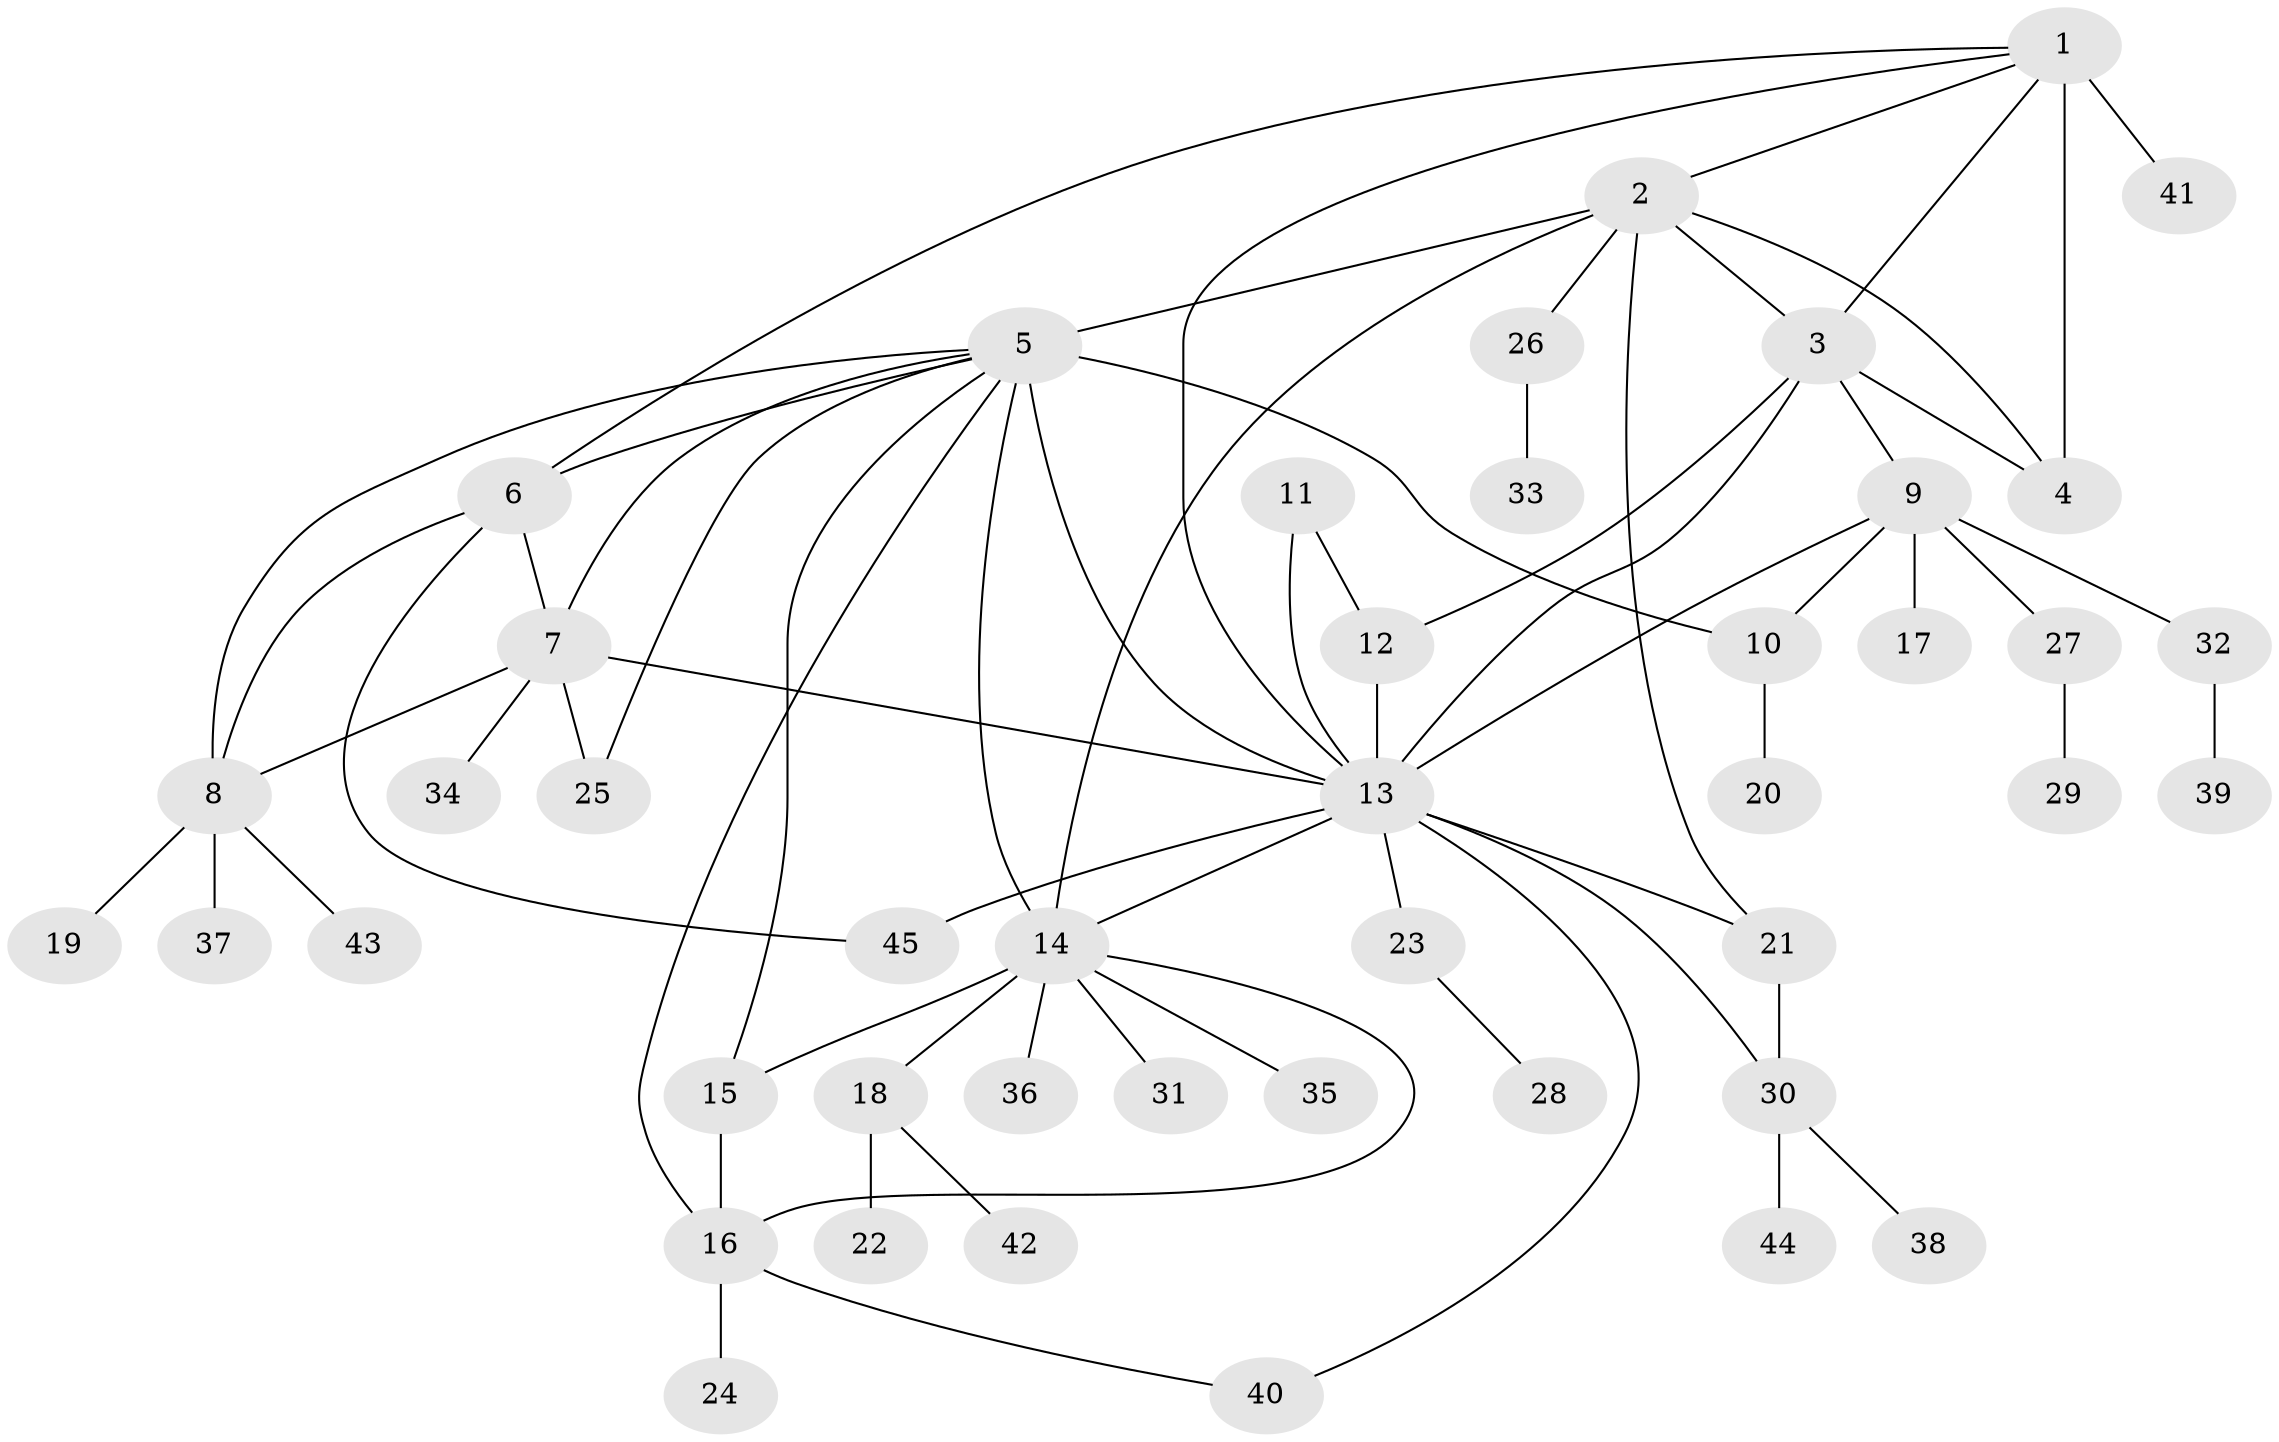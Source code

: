 // original degree distribution, {5: 0.06741573033707865, 9: 0.011235955056179775, 6: 0.0449438202247191, 11: 0.033707865168539325, 7: 0.033707865168539325, 3: 0.0449438202247191, 4: 0.02247191011235955, 10: 0.011235955056179775, 8: 0.011235955056179775, 2: 0.21348314606741572, 1: 0.5056179775280899}
// Generated by graph-tools (version 1.1) at 2025/52/03/04/25 22:52:34]
// undirected, 45 vertices, 68 edges
graph export_dot {
  node [color=gray90,style=filled];
  1;
  2;
  3;
  4;
  5;
  6;
  7;
  8;
  9;
  10;
  11;
  12;
  13;
  14;
  15;
  16;
  17;
  18;
  19;
  20;
  21;
  22;
  23;
  24;
  25;
  26;
  27;
  28;
  29;
  30;
  31;
  32;
  33;
  34;
  35;
  36;
  37;
  38;
  39;
  40;
  41;
  42;
  43;
  44;
  45;
  1 -- 2 [weight=1.0];
  1 -- 3 [weight=1.0];
  1 -- 4 [weight=8.0];
  1 -- 6 [weight=1.0];
  1 -- 13 [weight=1.0];
  1 -- 41 [weight=1.0];
  2 -- 3 [weight=1.0];
  2 -- 4 [weight=1.0];
  2 -- 5 [weight=1.0];
  2 -- 14 [weight=1.0];
  2 -- 21 [weight=2.0];
  2 -- 26 [weight=1.0];
  3 -- 4 [weight=1.0];
  3 -- 9 [weight=1.0];
  3 -- 12 [weight=1.0];
  3 -- 13 [weight=1.0];
  5 -- 6 [weight=1.0];
  5 -- 7 [weight=1.0];
  5 -- 8 [weight=1.0];
  5 -- 10 [weight=6.0];
  5 -- 13 [weight=2.0];
  5 -- 14 [weight=1.0];
  5 -- 15 [weight=2.0];
  5 -- 16 [weight=1.0];
  5 -- 25 [weight=1.0];
  6 -- 7 [weight=1.0];
  6 -- 8 [weight=1.0];
  6 -- 45 [weight=1.0];
  7 -- 8 [weight=1.0];
  7 -- 13 [weight=1.0];
  7 -- 25 [weight=1.0];
  7 -- 34 [weight=1.0];
  8 -- 19 [weight=1.0];
  8 -- 37 [weight=1.0];
  8 -- 43 [weight=1.0];
  9 -- 10 [weight=3.0];
  9 -- 13 [weight=1.0];
  9 -- 17 [weight=1.0];
  9 -- 27 [weight=1.0];
  9 -- 32 [weight=1.0];
  10 -- 20 [weight=1.0];
  11 -- 12 [weight=1.0];
  11 -- 13 [weight=2.0];
  12 -- 13 [weight=3.0];
  13 -- 14 [weight=1.0];
  13 -- 21 [weight=1.0];
  13 -- 23 [weight=1.0];
  13 -- 30 [weight=1.0];
  13 -- 40 [weight=1.0];
  13 -- 45 [weight=1.0];
  14 -- 15 [weight=1.0];
  14 -- 16 [weight=1.0];
  14 -- 18 [weight=1.0];
  14 -- 31 [weight=1.0];
  14 -- 35 [weight=1.0];
  14 -- 36 [weight=1.0];
  15 -- 16 [weight=1.0];
  16 -- 24 [weight=3.0];
  16 -- 40 [weight=1.0];
  18 -- 22 [weight=1.0];
  18 -- 42 [weight=1.0];
  21 -- 30 [weight=1.0];
  23 -- 28 [weight=1.0];
  26 -- 33 [weight=1.0];
  27 -- 29 [weight=1.0];
  30 -- 38 [weight=1.0];
  30 -- 44 [weight=1.0];
  32 -- 39 [weight=1.0];
}
